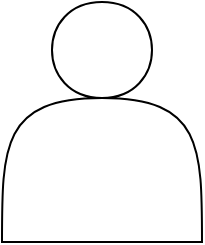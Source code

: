 <mxfile version="24.0.1" type="github">
  <diagram name="Página-1" id="pC5RrfpV5ulrijGnstrb">
    <mxGraphModel dx="1434" dy="780" grid="1" gridSize="10" guides="1" tooltips="1" connect="1" arrows="1" fold="1" page="1" pageScale="1" pageWidth="827" pageHeight="1169" math="0" shadow="0">
      <root>
        <mxCell id="0" />
        <mxCell id="1" parent="0" />
        <mxCell id="C-GjeSU4A1EguRIYLUbH-1" value="" style="shape=actor;whiteSpace=wrap;html=1;" vertex="1" parent="1">
          <mxGeometry x="110" y="120" width="100" height="120" as="geometry" />
        </mxCell>
      </root>
    </mxGraphModel>
  </diagram>
</mxfile>

